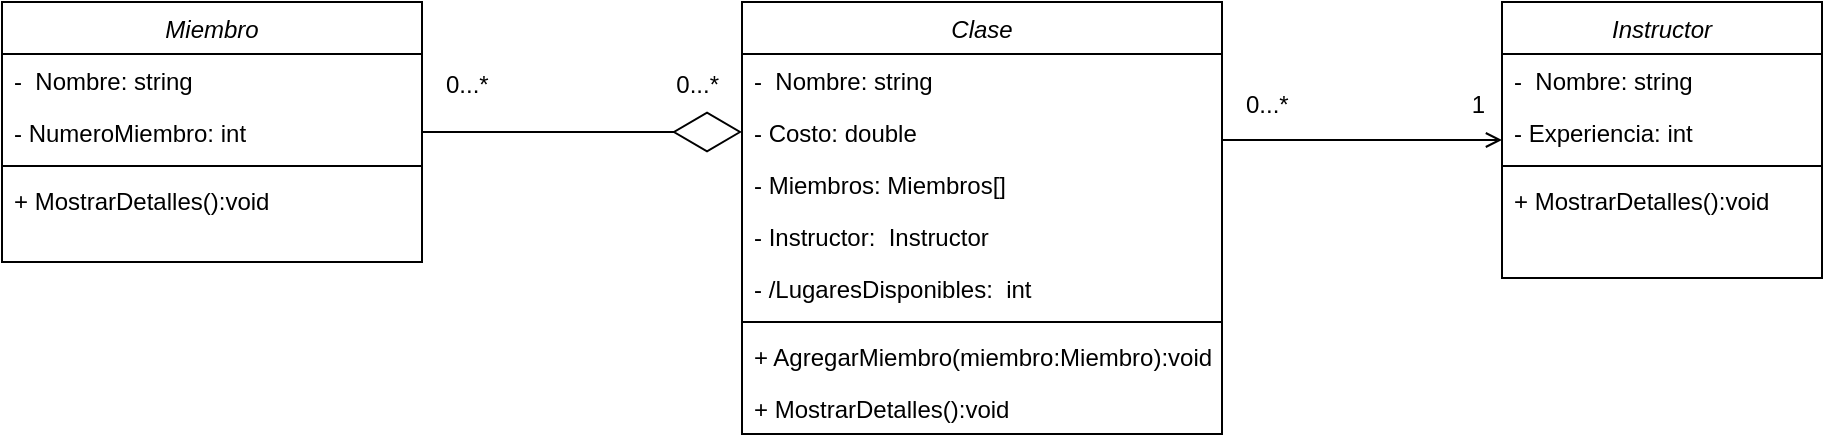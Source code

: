 <mxfile version="24.7.14">
  <diagram id="C5RBs43oDa-KdzZeNtuy" name="Page-1">
    <mxGraphModel dx="1275" dy="564" grid="1" gridSize="10" guides="1" tooltips="1" connect="1" arrows="1" fold="1" page="1" pageScale="1" pageWidth="827" pageHeight="1169" math="0" shadow="0">
      <root>
        <mxCell id="WIyWlLk6GJQsqaUBKTNV-0" />
        <mxCell id="WIyWlLk6GJQsqaUBKTNV-1" parent="WIyWlLk6GJQsqaUBKTNV-0" />
        <mxCell id="mfQP8hY9wONaBrE_UVeH-0" value="Instructor" style="swimlane;fontStyle=2;align=center;verticalAlign=top;childLayout=stackLayout;horizontal=1;startSize=26;horizontalStack=0;resizeParent=1;resizeLast=0;collapsible=1;marginBottom=0;rounded=0;shadow=0;strokeWidth=1;" vertex="1" parent="WIyWlLk6GJQsqaUBKTNV-1">
          <mxGeometry x="770" y="660" width="160" height="138" as="geometry">
            <mxRectangle x="230" y="140" width="160" height="26" as="alternateBounds" />
          </mxGeometry>
        </mxCell>
        <mxCell id="mfQP8hY9wONaBrE_UVeH-1" value="-  Nombre: string" style="text;align=left;verticalAlign=top;spacingLeft=4;spacingRight=4;overflow=hidden;rotatable=0;points=[[0,0.5],[1,0.5]];portConstraint=eastwest;" vertex="1" parent="mfQP8hY9wONaBrE_UVeH-0">
          <mxGeometry y="26" width="160" height="26" as="geometry" />
        </mxCell>
        <mxCell id="mfQP8hY9wONaBrE_UVeH-2" value="- Experiencia: int" style="text;align=left;verticalAlign=top;spacingLeft=4;spacingRight=4;overflow=hidden;rotatable=0;points=[[0,0.5],[1,0.5]];portConstraint=eastwest;rounded=0;shadow=0;html=0;" vertex="1" parent="mfQP8hY9wONaBrE_UVeH-0">
          <mxGeometry y="52" width="160" height="26" as="geometry" />
        </mxCell>
        <mxCell id="mfQP8hY9wONaBrE_UVeH-4" value="" style="line;html=1;strokeWidth=1;align=left;verticalAlign=middle;spacingTop=-1;spacingLeft=3;spacingRight=3;rotatable=0;labelPosition=right;points=[];portConstraint=eastwest;" vertex="1" parent="mfQP8hY9wONaBrE_UVeH-0">
          <mxGeometry y="78" width="160" height="8" as="geometry" />
        </mxCell>
        <mxCell id="mfQP8hY9wONaBrE_UVeH-5" value="+ MostrarDetalles():void" style="text;align=left;verticalAlign=top;spacingLeft=4;spacingRight=4;overflow=hidden;rotatable=0;points=[[0,0.5],[1,0.5]];portConstraint=eastwest;" vertex="1" parent="mfQP8hY9wONaBrE_UVeH-0">
          <mxGeometry y="86" width="160" height="26" as="geometry" />
        </mxCell>
        <mxCell id="mfQP8hY9wONaBrE_UVeH-6" value="Miembro" style="swimlane;fontStyle=2;align=center;verticalAlign=top;childLayout=stackLayout;horizontal=1;startSize=26;horizontalStack=0;resizeParent=1;resizeLast=0;collapsible=1;marginBottom=0;rounded=0;shadow=0;strokeWidth=1;" vertex="1" parent="WIyWlLk6GJQsqaUBKTNV-1">
          <mxGeometry x="20" y="660" width="210" height="130" as="geometry">
            <mxRectangle x="230" y="140" width="160" height="26" as="alternateBounds" />
          </mxGeometry>
        </mxCell>
        <mxCell id="mfQP8hY9wONaBrE_UVeH-7" value="-  Nombre: string" style="text;align=left;verticalAlign=top;spacingLeft=4;spacingRight=4;overflow=hidden;rotatable=0;points=[[0,0.5],[1,0.5]];portConstraint=eastwest;" vertex="1" parent="mfQP8hY9wONaBrE_UVeH-6">
          <mxGeometry y="26" width="210" height="26" as="geometry" />
        </mxCell>
        <mxCell id="mfQP8hY9wONaBrE_UVeH-8" value="- NumeroMiembro: int" style="text;align=left;verticalAlign=top;spacingLeft=4;spacingRight=4;overflow=hidden;rotatable=0;points=[[0,0.5],[1,0.5]];portConstraint=eastwest;rounded=0;shadow=0;html=0;" vertex="1" parent="mfQP8hY9wONaBrE_UVeH-6">
          <mxGeometry y="52" width="210" height="26" as="geometry" />
        </mxCell>
        <mxCell id="mfQP8hY9wONaBrE_UVeH-9" value="" style="line;html=1;strokeWidth=1;align=left;verticalAlign=middle;spacingTop=-1;spacingLeft=3;spacingRight=3;rotatable=0;labelPosition=right;points=[];portConstraint=eastwest;" vertex="1" parent="mfQP8hY9wONaBrE_UVeH-6">
          <mxGeometry y="78" width="210" height="8" as="geometry" />
        </mxCell>
        <mxCell id="mfQP8hY9wONaBrE_UVeH-10" value="+ MostrarDetalles():void" style="text;align=left;verticalAlign=top;spacingLeft=4;spacingRight=4;overflow=hidden;rotatable=0;points=[[0,0.5],[1,0.5]];portConstraint=eastwest;" vertex="1" parent="mfQP8hY9wONaBrE_UVeH-6">
          <mxGeometry y="86" width="210" height="26" as="geometry" />
        </mxCell>
        <mxCell id="mfQP8hY9wONaBrE_UVeH-12" value="Clase" style="swimlane;fontStyle=2;align=center;verticalAlign=top;childLayout=stackLayout;horizontal=1;startSize=26;horizontalStack=0;resizeParent=1;resizeLast=0;collapsible=1;marginBottom=0;rounded=0;shadow=0;strokeWidth=1;" vertex="1" parent="WIyWlLk6GJQsqaUBKTNV-1">
          <mxGeometry x="390" y="660" width="240" height="216" as="geometry">
            <mxRectangle x="230" y="140" width="160" height="26" as="alternateBounds" />
          </mxGeometry>
        </mxCell>
        <mxCell id="mfQP8hY9wONaBrE_UVeH-13" value="-  Nombre: string" style="text;align=left;verticalAlign=top;spacingLeft=4;spacingRight=4;overflow=hidden;rotatable=0;points=[[0,0.5],[1,0.5]];portConstraint=eastwest;" vertex="1" parent="mfQP8hY9wONaBrE_UVeH-12">
          <mxGeometry y="26" width="240" height="26" as="geometry" />
        </mxCell>
        <mxCell id="mfQP8hY9wONaBrE_UVeH-14" value="- Costo: double" style="text;align=left;verticalAlign=top;spacingLeft=4;spacingRight=4;overflow=hidden;rotatable=0;points=[[0,0.5],[1,0.5]];portConstraint=eastwest;rounded=0;shadow=0;html=0;" vertex="1" parent="mfQP8hY9wONaBrE_UVeH-12">
          <mxGeometry y="52" width="240" height="26" as="geometry" />
        </mxCell>
        <mxCell id="mfQP8hY9wONaBrE_UVeH-19" value="- Miembros: Miembros[]" style="text;align=left;verticalAlign=top;spacingLeft=4;spacingRight=4;overflow=hidden;rotatable=0;points=[[0,0.5],[1,0.5]];portConstraint=eastwest;rounded=0;shadow=0;html=0;" vertex="1" parent="mfQP8hY9wONaBrE_UVeH-12">
          <mxGeometry y="78" width="240" height="26" as="geometry" />
        </mxCell>
        <mxCell id="mfQP8hY9wONaBrE_UVeH-15" value="- Instructor:  Instructor" style="text;align=left;verticalAlign=top;spacingLeft=4;spacingRight=4;overflow=hidden;rotatable=0;points=[[0,0.5],[1,0.5]];portConstraint=eastwest;rounded=0;shadow=0;html=0;" vertex="1" parent="mfQP8hY9wONaBrE_UVeH-12">
          <mxGeometry y="104" width="240" height="26" as="geometry" />
        </mxCell>
        <mxCell id="mfQP8hY9wONaBrE_UVeH-20" value="- /LugaresDisponibles:  int" style="text;align=left;verticalAlign=top;spacingLeft=4;spacingRight=4;overflow=hidden;rotatable=0;points=[[0,0.5],[1,0.5]];portConstraint=eastwest;rounded=0;shadow=0;html=0;" vertex="1" parent="mfQP8hY9wONaBrE_UVeH-12">
          <mxGeometry y="130" width="240" height="26" as="geometry" />
        </mxCell>
        <mxCell id="mfQP8hY9wONaBrE_UVeH-16" value="" style="line;html=1;strokeWidth=1;align=left;verticalAlign=middle;spacingTop=-1;spacingLeft=3;spacingRight=3;rotatable=0;labelPosition=right;points=[];portConstraint=eastwest;" vertex="1" parent="mfQP8hY9wONaBrE_UVeH-12">
          <mxGeometry y="156" width="240" height="8" as="geometry" />
        </mxCell>
        <mxCell id="mfQP8hY9wONaBrE_UVeH-33" value="+ AgregarMiembro(miembro:Miembro):void" style="text;align=left;verticalAlign=top;spacingLeft=4;spacingRight=4;overflow=hidden;rotatable=0;points=[[0,0.5],[1,0.5]];portConstraint=eastwest;" vertex="1" parent="mfQP8hY9wONaBrE_UVeH-12">
          <mxGeometry y="164" width="240" height="26" as="geometry" />
        </mxCell>
        <mxCell id="mfQP8hY9wONaBrE_UVeH-17" value="+ MostrarDetalles():void" style="text;align=left;verticalAlign=top;spacingLeft=4;spacingRight=4;overflow=hidden;rotatable=0;points=[[0,0.5],[1,0.5]];portConstraint=eastwest;" vertex="1" parent="mfQP8hY9wONaBrE_UVeH-12">
          <mxGeometry y="190" width="240" height="26" as="geometry" />
        </mxCell>
        <mxCell id="mfQP8hY9wONaBrE_UVeH-25" value="" style="endArrow=open;shadow=0;strokeWidth=1;rounded=0;curved=0;endFill=1;edgeStyle=elbowEdgeStyle;elbow=vertical;" edge="1" parent="WIyWlLk6GJQsqaUBKTNV-1" source="mfQP8hY9wONaBrE_UVeH-12" target="mfQP8hY9wONaBrE_UVeH-0">
          <mxGeometry x="0.5" y="41" relative="1" as="geometry">
            <mxPoint x="610" y="740.24" as="sourcePoint" />
            <mxPoint x="738" y="740.24" as="targetPoint" />
            <mxPoint x="-40" y="32" as="offset" />
          </mxGeometry>
        </mxCell>
        <mxCell id="mfQP8hY9wONaBrE_UVeH-26" value="0...*" style="resizable=0;align=left;verticalAlign=bottom;labelBackgroundColor=none;fontSize=12;" connectable="0" vertex="1" parent="mfQP8hY9wONaBrE_UVeH-25">
          <mxGeometry x="-1" relative="1" as="geometry">
            <mxPoint x="10" y="-9" as="offset" />
          </mxGeometry>
        </mxCell>
        <mxCell id="mfQP8hY9wONaBrE_UVeH-27" value="1" style="resizable=0;align=right;verticalAlign=bottom;labelBackgroundColor=none;fontSize=12;" connectable="0" vertex="1" parent="mfQP8hY9wONaBrE_UVeH-25">
          <mxGeometry x="1" relative="1" as="geometry">
            <mxPoint x="-7" y="-9" as="offset" />
          </mxGeometry>
        </mxCell>
        <mxCell id="mfQP8hY9wONaBrE_UVeH-29" value="" style="endArrow=diamondThin;shadow=0;strokeWidth=1;rounded=0;curved=0;endFill=0;edgeStyle=elbowEdgeStyle;elbow=vertical;endSize=32;" edge="1" parent="WIyWlLk6GJQsqaUBKTNV-1" source="mfQP8hY9wONaBrE_UVeH-6" target="mfQP8hY9wONaBrE_UVeH-12">
          <mxGeometry x="0.5" y="41" relative="1" as="geometry">
            <mxPoint x="200" y="750" as="sourcePoint" />
            <mxPoint x="328" y="750" as="targetPoint" />
            <mxPoint x="-40" y="32" as="offset" />
          </mxGeometry>
        </mxCell>
        <mxCell id="mfQP8hY9wONaBrE_UVeH-30" value="0...*" style="resizable=0;align=left;verticalAlign=bottom;labelBackgroundColor=none;fontSize=12;" connectable="0" vertex="1" parent="mfQP8hY9wONaBrE_UVeH-29">
          <mxGeometry x="-1" relative="1" as="geometry">
            <mxPoint x="10" y="-15" as="offset" />
          </mxGeometry>
        </mxCell>
        <mxCell id="mfQP8hY9wONaBrE_UVeH-31" value="0...*" style="resizable=0;align=right;verticalAlign=bottom;labelBackgroundColor=none;fontSize=12;" connectable="0" vertex="1" parent="mfQP8hY9wONaBrE_UVeH-29">
          <mxGeometry x="1" relative="1" as="geometry">
            <mxPoint x="-10" y="-15" as="offset" />
          </mxGeometry>
        </mxCell>
      </root>
    </mxGraphModel>
  </diagram>
</mxfile>
